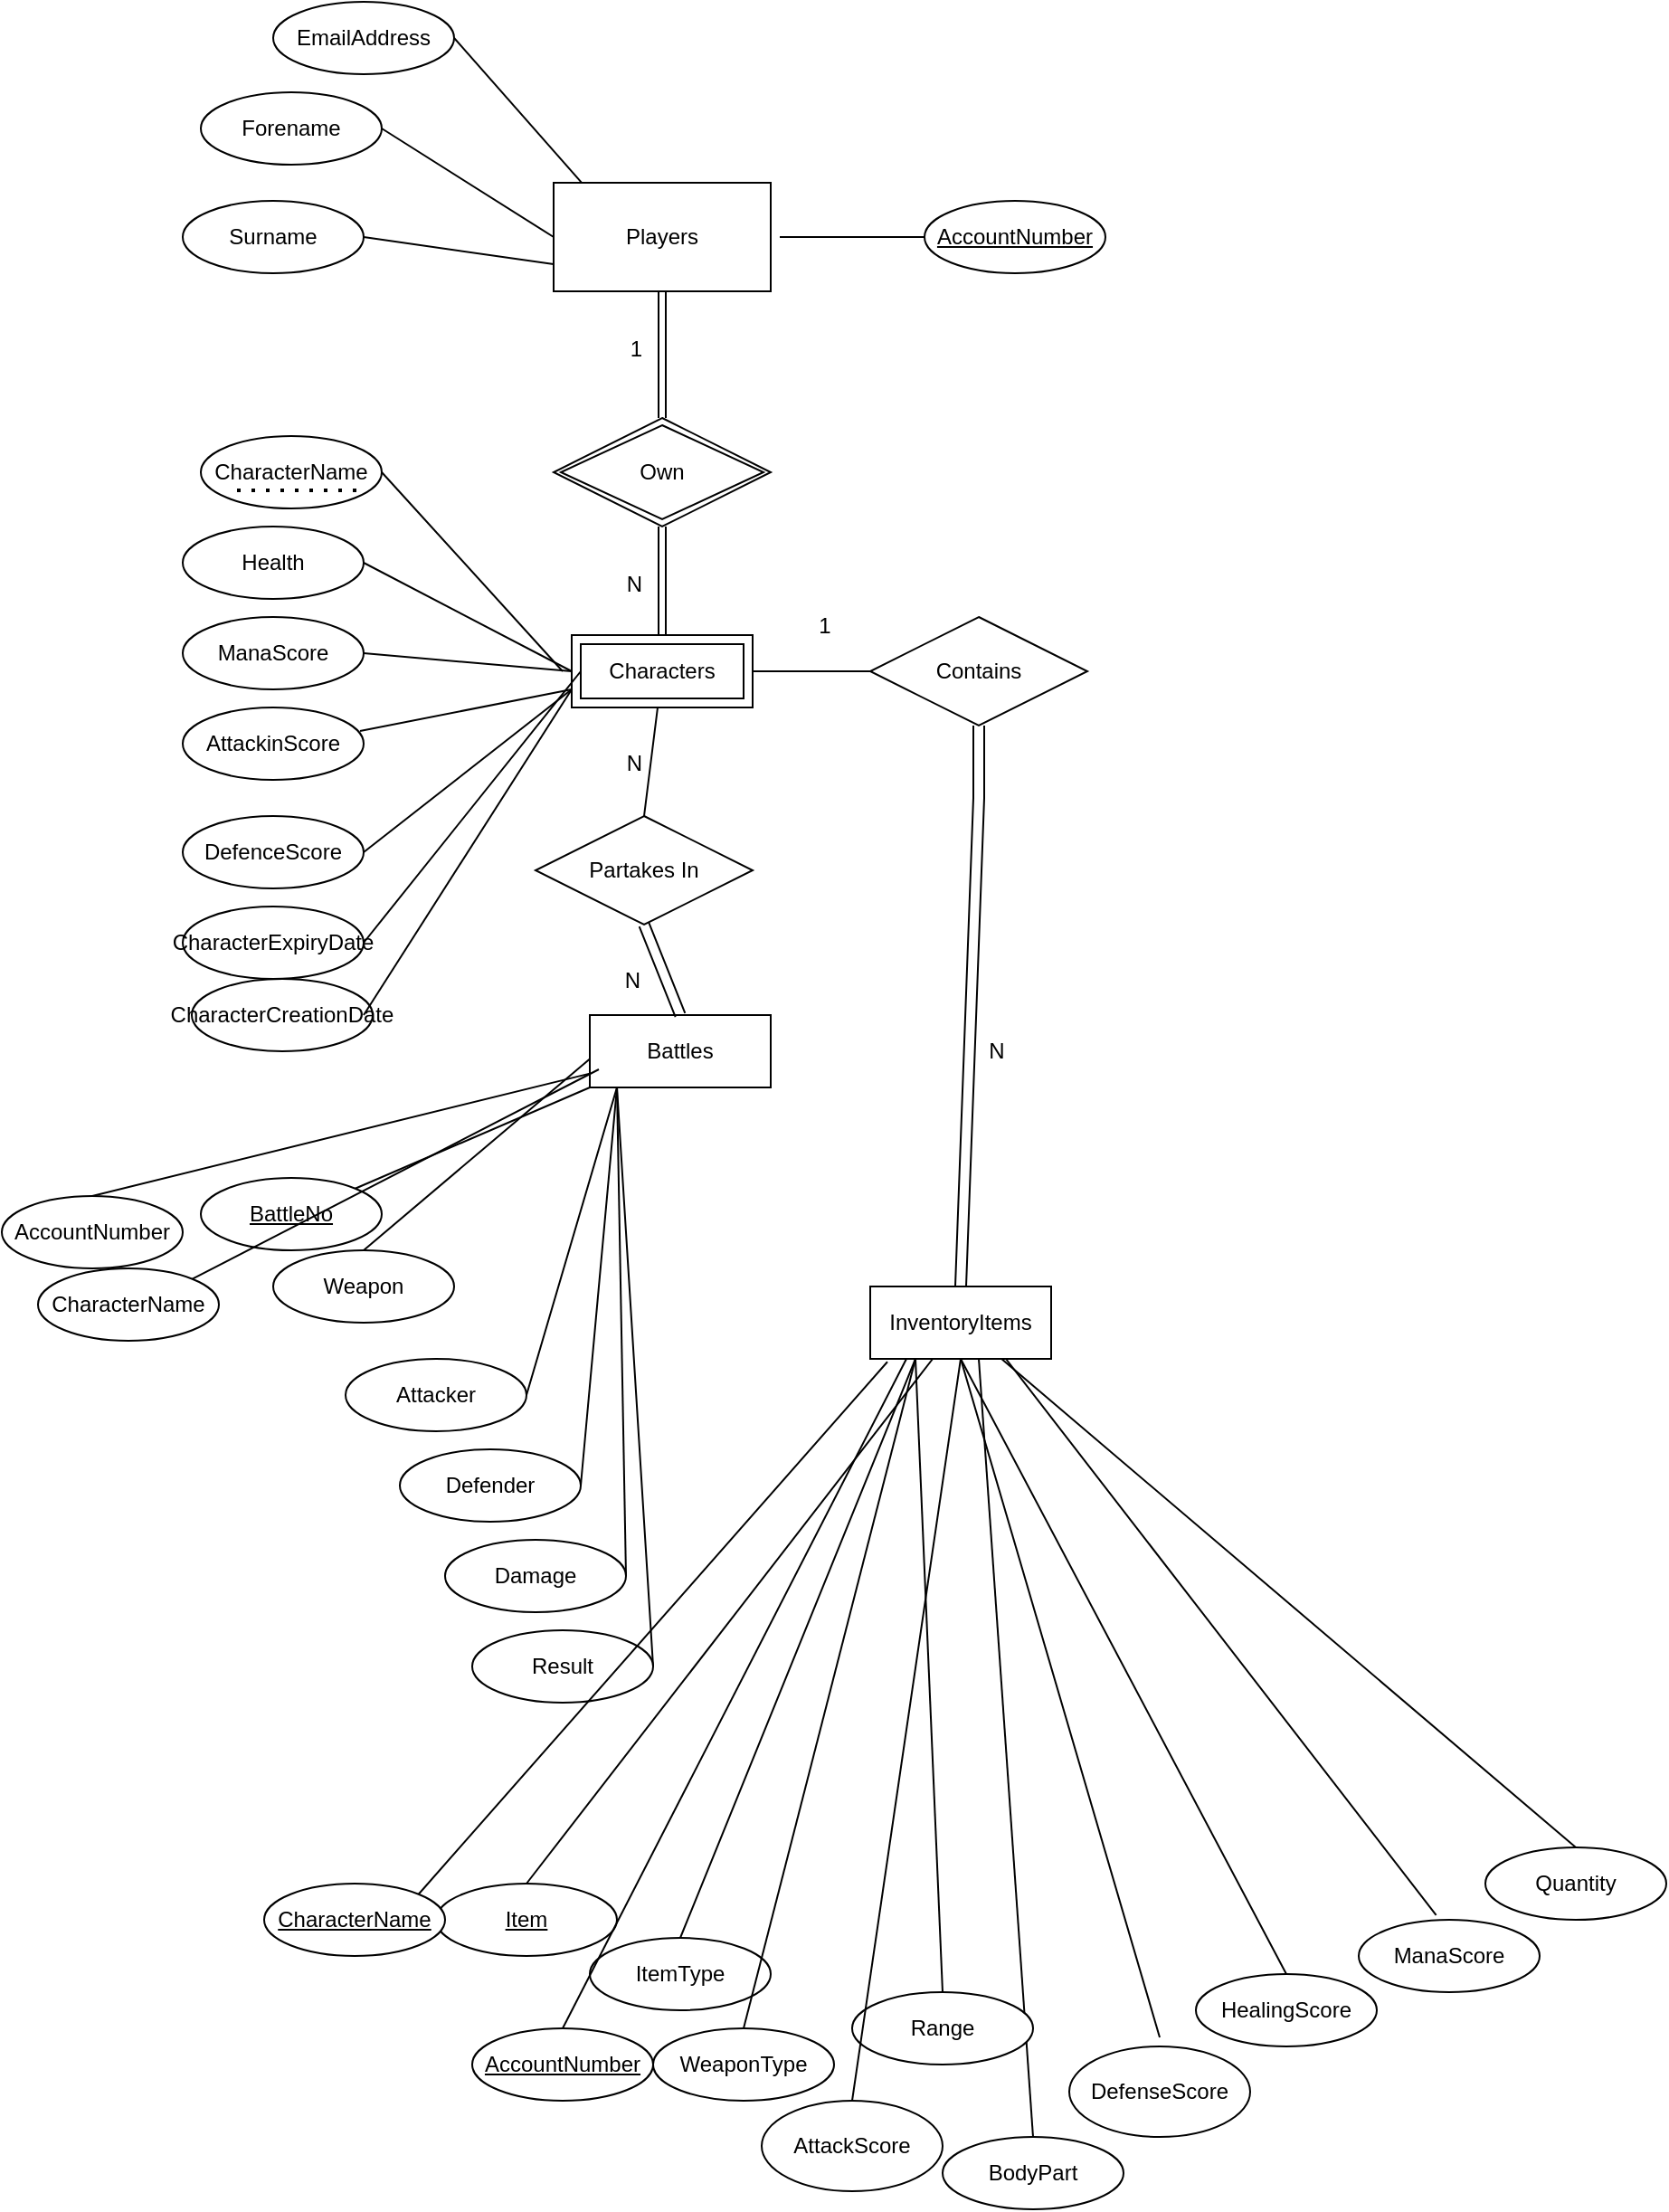 <mxfile version="21.0.10" type="device"><diagram id="R2lEEEUBdFMjLlhIrx00" name="Page-1"><mxGraphModel dx="1050" dy="1681" grid="1" gridSize="10" guides="1" tooltips="1" connect="1" arrows="1" fold="1" page="1" pageScale="1" pageWidth="850" pageHeight="1100" math="0" shadow="0" extFonts="Permanent Marker^https://fonts.googleapis.com/css?family=Permanent+Marker"><root><mxCell id="0"/><mxCell id="1" parent="0"/><mxCell id="vMMESbVqny3NAiS_E5-j-1" value="Players" style="rounded=0;whiteSpace=wrap;html=1;" parent="1" vertex="1"><mxGeometry x="365" y="10" width="120" height="60" as="geometry"/></mxCell><mxCell id="vMMESbVqny3NAiS_E5-j-6" value="Own" style="shape=rhombus;double=1;perimeter=rhombusPerimeter;whiteSpace=wrap;html=1;align=center;" parent="1" vertex="1"><mxGeometry x="365" y="140" width="120" height="60" as="geometry"/></mxCell><mxCell id="vMMESbVqny3NAiS_E5-j-9" value="Characters" style="shape=ext;margin=3;double=1;whiteSpace=wrap;html=1;align=center;" parent="1" vertex="1"><mxGeometry x="375" y="260" width="100" height="40" as="geometry"/></mxCell><mxCell id="vMMESbVqny3NAiS_E5-j-28" value="" style="shape=link;html=1;rounded=0;entryX=0.5;entryY=0;entryDx=0;entryDy=0;width=6;exitX=0.5;exitY=1;exitDx=0;exitDy=0;" parent="1" source="4mEmBnLJVpnSM5R91g-1-12" edge="1"><mxGeometry relative="1" as="geometry"><mxPoint x="620" y="340" as="sourcePoint"/><mxPoint x="590" y="620" as="targetPoint"/><Array as="points"><mxPoint x="600" y="350"/></Array></mxGeometry></mxCell><mxCell id="BTkog53sf8D43Wnofo95-1" value="" style="endArrow=none;html=1;rounded=0;entryX=0;entryY=0.5;entryDx=0;entryDy=0;exitX=1;exitY=0.5;exitDx=0;exitDy=0;" parent="1" source="BTkog53sf8D43Wnofo95-2" target="vMMESbVqny3NAiS_E5-j-1" edge="1"><mxGeometry relative="1" as="geometry"><mxPoint x="250" y="40" as="sourcePoint"/><mxPoint x="350" y="39.5" as="targetPoint"/></mxGeometry></mxCell><mxCell id="BTkog53sf8D43Wnofo95-2" value="Forename" style="ellipse;whiteSpace=wrap;html=1;align=center;" parent="1" vertex="1"><mxGeometry x="170" y="-40" width="100" height="40" as="geometry"/></mxCell><mxCell id="BTkog53sf8D43Wnofo95-3" value="" style="endArrow=none;html=1;rounded=0;entryX=0;entryY=0.75;entryDx=0;entryDy=0;exitX=1;exitY=0.5;exitDx=0;exitDy=0;" parent="1" source="BTkog53sf8D43Wnofo95-4" target="vMMESbVqny3NAiS_E5-j-1" edge="1"><mxGeometry relative="1" as="geometry"><mxPoint x="250" y="100" as="sourcePoint"/><mxPoint x="365" y="100" as="targetPoint"/></mxGeometry></mxCell><mxCell id="BTkog53sf8D43Wnofo95-4" value="Surname" style="ellipse;whiteSpace=wrap;html=1;align=center;" parent="1" vertex="1"><mxGeometry x="160" y="20" width="100" height="40" as="geometry"/></mxCell><mxCell id="BTkog53sf8D43Wnofo95-5" value="" style="endArrow=none;html=1;rounded=0;entryX=0;entryY=0.5;entryDx=0;entryDy=0;startArrow=none;" parent="1" source="BTkog53sf8D43Wnofo95-6" edge="1"><mxGeometry relative="1" as="geometry"><mxPoint x="490" y="40" as="sourcePoint"/><mxPoint x="650" y="49.5" as="targetPoint"/></mxGeometry></mxCell><mxCell id="BTkog53sf8D43Wnofo95-7" value="" style="endArrow=none;html=1;rounded=0;entryX=0;entryY=0.5;entryDx=0;entryDy=0;" parent="1" target="BTkog53sf8D43Wnofo95-6" edge="1"><mxGeometry relative="1" as="geometry"><mxPoint x="490" y="40" as="sourcePoint"/><mxPoint x="650" y="49.5" as="targetPoint"/></mxGeometry></mxCell><mxCell id="BTkog53sf8D43Wnofo95-6" value="&lt;u&gt;AccountNumber&lt;/u&gt;" style="ellipse;whiteSpace=wrap;html=1;align=center;" parent="1" vertex="1"><mxGeometry x="570" y="20" width="100" height="40" as="geometry"/></mxCell><mxCell id="BTkog53sf8D43Wnofo95-10" value="" style="endArrow=none;html=1;rounded=0;entryX=0.128;entryY=-0.003;entryDx=0;entryDy=0;entryPerimeter=0;" parent="1" target="vMMESbVqny3NAiS_E5-j-1" edge="1"><mxGeometry relative="1" as="geometry"><mxPoint x="310" y="-70" as="sourcePoint"/><mxPoint x="425" y="-70" as="targetPoint"/></mxGeometry></mxCell><mxCell id="BTkog53sf8D43Wnofo95-11" value="EmailAddress" style="ellipse;whiteSpace=wrap;html=1;align=center;" parent="1" vertex="1"><mxGeometry x="210" y="-90" width="100" height="40" as="geometry"/></mxCell><mxCell id="BTkog53sf8D43Wnofo95-16" value="" style="endArrow=none;html=1;rounded=0;exitX=1;exitY=0.5;exitDx=0;exitDy=0;" parent="1" source="BTkog53sf8D43Wnofo95-17" edge="1"><mxGeometry relative="1" as="geometry"><mxPoint x="260" y="230" as="sourcePoint"/><mxPoint x="370" y="280" as="targetPoint"/></mxGeometry></mxCell><mxCell id="BTkog53sf8D43Wnofo95-17" value="CharacterName" style="ellipse;whiteSpace=wrap;html=1;align=center;" parent="1" vertex="1"><mxGeometry x="170" y="150" width="100" height="40" as="geometry"/></mxCell><mxCell id="BTkog53sf8D43Wnofo95-22" value="" style="endArrow=none;html=1;rounded=0;entryX=0;entryY=0.5;entryDx=0;entryDy=0;exitX=1;exitY=0.5;exitDx=0;exitDy=0;" parent="1" source="BTkog53sf8D43Wnofo95-23" target="vMMESbVqny3NAiS_E5-j-9" edge="1"><mxGeometry relative="1" as="geometry"><mxPoint x="260" y="430" as="sourcePoint"/><mxPoint x="375" y="430" as="targetPoint"/></mxGeometry></mxCell><mxCell id="BTkog53sf8D43Wnofo95-23" value="Health" style="ellipse;whiteSpace=wrap;html=1;align=center;" parent="1" vertex="1"><mxGeometry x="160" y="200" width="100" height="40" as="geometry"/></mxCell><mxCell id="BTkog53sf8D43Wnofo95-28" value="" style="endArrow=none;html=1;rounded=0;entryX=0;entryY=0.5;entryDx=0;entryDy=0;exitX=1;exitY=0.5;exitDx=0;exitDy=0;" parent="1" source="G36pXo_seUZub3sQUbR--11" target="vMMESbVqny3NAiS_E5-j-9" edge="1"><mxGeometry relative="1" as="geometry"><mxPoint x="260" y="430" as="sourcePoint"/><mxPoint x="385" y="530" as="targetPoint"/></mxGeometry></mxCell><mxCell id="n0VyNMP6irRwP6g7CxgT-11" value="" style="endArrow=none;html=1;rounded=0;entryX=0.25;entryY=1;entryDx=0;entryDy=0;" parent="1" edge="1"><mxGeometry relative="1" as="geometry"><mxPoint x="350" y="680" as="sourcePoint"/><mxPoint x="400" y="510" as="targetPoint"/></mxGeometry></mxCell><mxCell id="n0VyNMP6irRwP6g7CxgT-12" value="Attacker" style="ellipse;whiteSpace=wrap;html=1;align=center;" parent="1" vertex="1"><mxGeometry x="250" y="660" width="100" height="40" as="geometry"/></mxCell><mxCell id="n0VyNMP6irRwP6g7CxgT-13" value="" style="endArrow=none;html=1;rounded=0;exitX=1;exitY=0.5;exitDx=0;exitDy=0;entryX=0.25;entryY=1;entryDx=0;entryDy=0;" parent="1" source="n0VyNMP6irRwP6g7CxgT-14" edge="1"><mxGeometry relative="1" as="geometry"><mxPoint x="360" y="780" as="sourcePoint"/><mxPoint x="400" y="510" as="targetPoint"/></mxGeometry></mxCell><mxCell id="n0VyNMP6irRwP6g7CxgT-14" value="Defender" style="ellipse;whiteSpace=wrap;html=1;align=center;" parent="1" vertex="1"><mxGeometry x="280" y="710" width="100" height="40" as="geometry"/></mxCell><mxCell id="n0VyNMP6irRwP6g7CxgT-15" value="" style="endArrow=none;html=1;rounded=0;exitX=1;exitY=0.5;exitDx=0;exitDy=0;entryX=0.25;entryY=1;entryDx=0;entryDy=0;" parent="1" source="n0VyNMP6irRwP6g7CxgT-16" edge="1"><mxGeometry relative="1" as="geometry"><mxPoint x="385" y="830" as="sourcePoint"/><mxPoint x="400" y="510" as="targetPoint"/></mxGeometry></mxCell><mxCell id="n0VyNMP6irRwP6g7CxgT-16" value="Damage" style="ellipse;whiteSpace=wrap;html=1;align=center;" parent="1" vertex="1"><mxGeometry x="305" y="760" width="100" height="40" as="geometry"/></mxCell><mxCell id="n0VyNMP6irRwP6g7CxgT-17" value="" style="endArrow=none;html=1;rounded=0;exitX=1;exitY=0.5;exitDx=0;exitDy=0;entryX=0.25;entryY=1;entryDx=0;entryDy=0;" parent="1" source="n0VyNMP6irRwP6g7CxgT-18" edge="1"><mxGeometry relative="1" as="geometry"><mxPoint x="430" y="870" as="sourcePoint"/><mxPoint x="400" y="510" as="targetPoint"/></mxGeometry></mxCell><mxCell id="n0VyNMP6irRwP6g7CxgT-18" value="Result" style="ellipse;whiteSpace=wrap;html=1;align=center;" parent="1" vertex="1"><mxGeometry x="320" y="810" width="100" height="40" as="geometry"/></mxCell><mxCell id="n0VyNMP6irRwP6g7CxgT-21" value="ItemType" style="ellipse;whiteSpace=wrap;html=1;align=center;" parent="1" vertex="1"><mxGeometry x="385" y="980" width="100" height="40" as="geometry"/></mxCell><mxCell id="n0VyNMP6irRwP6g7CxgT-22" value="" style="endArrow=none;html=1;rounded=0;exitX=0.5;exitY=0;exitDx=0;exitDy=0;entryX=0.25;entryY=1;entryDx=0;entryDy=0;" parent="1" source="n0VyNMP6irRwP6g7CxgT-21" edge="1"><mxGeometry relative="1" as="geometry"><mxPoint x="460" y="915" as="sourcePoint"/><mxPoint x="565" y="660" as="targetPoint"/></mxGeometry></mxCell><mxCell id="n0VyNMP6irRwP6g7CxgT-23" value="WeaponType" style="ellipse;whiteSpace=wrap;html=1;align=center;" parent="1" vertex="1"><mxGeometry x="420" y="1030" width="100" height="40" as="geometry"/></mxCell><mxCell id="n0VyNMP6irRwP6g7CxgT-24" value="" style="endArrow=none;html=1;rounded=0;exitX=0.5;exitY=0;exitDx=0;exitDy=0;entryX=0.25;entryY=1;entryDx=0;entryDy=0;" parent="1" source="n0VyNMP6irRwP6g7CxgT-23" edge="1"><mxGeometry relative="1" as="geometry"><mxPoint x="570" y="965" as="sourcePoint"/><mxPoint x="565" y="660" as="targetPoint"/></mxGeometry></mxCell><mxCell id="n0VyNMP6irRwP6g7CxgT-37" value="&lt;u&gt;Item&lt;/u&gt;" style="ellipse;whiteSpace=wrap;html=1;align=center;" parent="1" vertex="1"><mxGeometry x="300" y="950" width="100" height="40" as="geometry"/></mxCell><mxCell id="jSYiOun8--FOjcEzCAyV-1" value="Quantity" style="ellipse;whiteSpace=wrap;html=1;align=center;" parent="1" vertex="1"><mxGeometry x="880" y="930" width="100" height="40" as="geometry"/></mxCell><mxCell id="jSYiOun8--FOjcEzCAyV-2" value="" style="endArrow=none;html=1;rounded=0;exitX=0.5;exitY=0;exitDx=0;exitDy=0;" parent="1" source="jSYiOun8--FOjcEzCAyV-1" edge="1"><mxGeometry relative="1" as="geometry"><mxPoint x="834" y="1000.0" as="sourcePoint"/><mxPoint x="612.581" y="660" as="targetPoint"/></mxGeometry></mxCell><mxCell id="jSYiOun8--FOjcEzCAyV-3" value="" style="endArrow=none;html=1;rounded=0;exitX=0.428;exitY=-0.065;exitDx=0;exitDy=0;exitPerimeter=0;entryX=0.75;entryY=1;entryDx=0;entryDy=0;" parent="1" source="jSYiOun8--FOjcEzCAyV-4" target="4mEmBnLJVpnSM5R91g-1-13" edge="1"><mxGeometry relative="1" as="geometry"><mxPoint x="1024" y="920.0" as="sourcePoint"/><mxPoint x="610" y="690" as="targetPoint"/></mxGeometry></mxCell><mxCell id="jSYiOun8--FOjcEzCAyV-4" value="ManaScore" style="ellipse;whiteSpace=wrap;html=1;align=center;" parent="1" vertex="1"><mxGeometry x="810" y="970" width="100" height="40" as="geometry"/></mxCell><mxCell id="jSYiOun8--FOjcEzCAyV-5" value="DefenseScore" style="ellipse;whiteSpace=wrap;html=1;align=center;" parent="1" vertex="1"><mxGeometry x="650" y="1040" width="100" height="50" as="geometry"/></mxCell><mxCell id="jSYiOun8--FOjcEzCAyV-6" value="" style="endArrow=none;html=1;rounded=0;exitX=0.5;exitY=0;exitDx=0;exitDy=0;entryX=0.5;entryY=1;entryDx=0;entryDy=0;" parent="1" edge="1"><mxGeometry relative="1" as="geometry"><mxPoint x="700" y="1035" as="sourcePoint"/><mxPoint x="590" y="660" as="targetPoint"/></mxGeometry></mxCell><mxCell id="jSYiOun8--FOjcEzCAyV-7" value="BodyPart" style="ellipse;whiteSpace=wrap;html=1;align=center;" parent="1" vertex="1"><mxGeometry x="580" y="1090" width="100" height="40" as="geometry"/></mxCell><mxCell id="jSYiOun8--FOjcEzCAyV-8" value="" style="endArrow=none;html=1;rounded=0;exitX=0.5;exitY=0;exitDx=0;exitDy=0;entryX=0.6;entryY=1;entryDx=0;entryDy=0;entryPerimeter=0;" parent="1" source="jSYiOun8--FOjcEzCAyV-7" edge="1"><mxGeometry relative="1" as="geometry"><mxPoint x="630" y="1080" as="sourcePoint"/><mxPoint x="600" y="660" as="targetPoint"/></mxGeometry></mxCell><mxCell id="G36pXo_seUZub3sQUbR--1" value="Range" style="ellipse;whiteSpace=wrap;html=1;align=center;" parent="1" vertex="1"><mxGeometry x="530" y="1010" width="100" height="40" as="geometry"/></mxCell><mxCell id="G36pXo_seUZub3sQUbR--2" value="" style="endArrow=none;html=1;rounded=0;exitX=0.5;exitY=0;exitDx=0;exitDy=0;entryX=0.25;entryY=1;entryDx=0;entryDy=0;" parent="1" source="G36pXo_seUZub3sQUbR--1" target="4mEmBnLJVpnSM5R91g-1-13" edge="1"><mxGeometry relative="1" as="geometry"><mxPoint x="520" y="1060" as="sourcePoint"/><mxPoint x="580" y="690" as="targetPoint"/></mxGeometry></mxCell><mxCell id="G36pXo_seUZub3sQUbR--5" value="" style="endArrow=none;html=1;rounded=0;exitX=0.5;exitY=0;exitDx=0;exitDy=0;startArrow=none;" parent="1" source="4mEmBnLJVpnSM5R91g-1-13" edge="1"><mxGeometry relative="1" as="geometry"><mxPoint x="810" y="875" as="sourcePoint"/><mxPoint x="610.769" y="660" as="targetPoint"/></mxGeometry></mxCell><mxCell id="G36pXo_seUZub3sQUbR--9" value="HealingScore" style="ellipse;whiteSpace=wrap;html=1;align=center;" parent="1" vertex="1"><mxGeometry x="720" y="1000" width="100" height="40" as="geometry"/></mxCell><mxCell id="G36pXo_seUZub3sQUbR--10" value="" style="endArrow=none;html=1;rounded=0;exitX=0.5;exitY=0;exitDx=0;exitDy=0;entryX=0.5;entryY=1;entryDx=0;entryDy=0;" parent="1" source="G36pXo_seUZub3sQUbR--9" target="4mEmBnLJVpnSM5R91g-1-13" edge="1"><mxGeometry relative="1" as="geometry"><mxPoint x="850" y="1027" as="sourcePoint"/><mxPoint x="597" y="690" as="targetPoint"/></mxGeometry></mxCell><mxCell id="G36pXo_seUZub3sQUbR--11" value="ManaScore" style="ellipse;whiteSpace=wrap;html=1;align=center;" parent="1" vertex="1"><mxGeometry x="160" y="250" width="100" height="40" as="geometry"/></mxCell><mxCell id="4mEmBnLJVpnSM5R91g-1-1" value="Weapon" style="ellipse;whiteSpace=wrap;html=1;align=center;" parent="1" vertex="1"><mxGeometry x="210" y="600" width="100" height="40" as="geometry"/></mxCell><mxCell id="4mEmBnLJVpnSM5R91g-1-2" value="" style="endArrow=none;html=1;rounded=0;exitX=0.5;exitY=0;exitDx=0;exitDy=0;" parent="1" source="4mEmBnLJVpnSM5R91g-1-1" edge="1"><mxGeometry relative="1" as="geometry"><mxPoint x="150" y="610" as="sourcePoint"/><mxPoint x="390" y="490" as="targetPoint"/></mxGeometry></mxCell><mxCell id="4mEmBnLJVpnSM5R91g-1-8" value="CharacterCreationDate" style="ellipse;whiteSpace=wrap;html=1;align=center;" parent="1" vertex="1"><mxGeometry x="165" y="450" width="100" height="40" as="geometry"/></mxCell><mxCell id="4mEmBnLJVpnSM5R91g-1-9" value="" style="endArrow=none;html=1;rounded=0;entryX=0;entryY=0.75;entryDx=0;entryDy=0;exitX=1;exitY=0.5;exitDx=0;exitDy=0;" parent="1" target="vMMESbVqny3NAiS_E5-j-9" edge="1"><mxGeometry relative="1" as="geometry"><mxPoint x="260" y="470" as="sourcePoint"/><mxPoint x="375" y="320" as="targetPoint"/></mxGeometry></mxCell><mxCell id="4mEmBnLJVpnSM5R91g-1-11" value="" style="endArrow=none;html=1;rounded=0;exitX=1;exitY=0.5;exitDx=0;exitDy=0;startArrow=none;" parent="1" source="4mEmBnLJVpnSM5R91g-1-10" edge="1"><mxGeometry relative="1" as="geometry"><mxPoint x="95" y="360" as="sourcePoint"/><mxPoint x="380" y="280" as="targetPoint"/></mxGeometry></mxCell><mxCell id="4mEmBnLJVpnSM5R91g-1-12" value="Contains" style="shape=rhombus;perimeter=rhombusPerimeter;whiteSpace=wrap;html=1;align=center;" parent="1" vertex="1"><mxGeometry x="540" y="250" width="120" height="60" as="geometry"/></mxCell><mxCell id="4mEmBnLJVpnSM5R91g-1-14" value="" style="endArrow=none;html=1;rounded=0;exitX=0.5;exitY=0;exitDx=0;exitDy=0;" parent="1" source="n0VyNMP6irRwP6g7CxgT-37" target="4mEmBnLJVpnSM5R91g-1-13" edge="1"><mxGeometry relative="1" as="geometry"><mxPoint x="860" y="900" as="sourcePoint"/><mxPoint x="610.769" y="660" as="targetPoint"/></mxGeometry></mxCell><mxCell id="4mEmBnLJVpnSM5R91g-1-13" value="InventoryItems" style="whiteSpace=wrap;html=1;align=center;" parent="1" vertex="1"><mxGeometry x="540" y="620" width="100" height="40" as="geometry"/></mxCell><mxCell id="4mEmBnLJVpnSM5R91g-1-15" value="Partakes In" style="shape=rhombus;perimeter=rhombusPerimeter;whiteSpace=wrap;html=1;align=center;" parent="1" vertex="1"><mxGeometry x="355" y="360" width="120" height="60" as="geometry"/></mxCell><mxCell id="4mEmBnLJVpnSM5R91g-1-16" value="Battles" style="whiteSpace=wrap;html=1;align=center;" parent="1" vertex="1"><mxGeometry x="385" y="470" width="100" height="40" as="geometry"/></mxCell><mxCell id="4mEmBnLJVpnSM5R91g-1-10" value="CharacterExpiryDate" style="ellipse;whiteSpace=wrap;html=1;align=center;" parent="1" vertex="1"><mxGeometry x="160" y="410" width="100" height="40" as="geometry"/></mxCell><mxCell id="4mEmBnLJVpnSM5R91g-1-27" value="&lt;u&gt;CharacterName&lt;/u&gt;" style="ellipse;whiteSpace=wrap;html=1;align=center;" parent="1" vertex="1"><mxGeometry x="205" y="950" width="100" height="40" as="geometry"/></mxCell><mxCell id="4mEmBnLJVpnSM5R91g-1-28" value="" style="endArrow=none;html=1;rounded=0;exitX=1;exitY=0;exitDx=0;exitDy=0;entryX=0.095;entryY=1.041;entryDx=0;entryDy=0;entryPerimeter=0;" parent="1" source="4mEmBnLJVpnSM5R91g-1-27" target="4mEmBnLJVpnSM5R91g-1-13" edge="1"><mxGeometry relative="1" as="geometry"><mxPoint x="317.5" y="970" as="sourcePoint"/><mxPoint x="532.5" y="620" as="targetPoint"/></mxGeometry></mxCell><mxCell id="4mEmBnLJVpnSM5R91g-1-34" value="&lt;u&gt;BattleNo&lt;/u&gt;" style="ellipse;whiteSpace=wrap;html=1;align=center;" parent="1" vertex="1"><mxGeometry x="170" y="560" width="100" height="40" as="geometry"/></mxCell><mxCell id="4mEmBnLJVpnSM5R91g-1-35" value="" style="endArrow=none;html=1;rounded=0;exitX=1;exitY=0;exitDx=0;exitDy=0;entryX=0;entryY=1;entryDx=0;entryDy=0;" parent="1" source="4mEmBnLJVpnSM5R91g-1-34" target="4mEmBnLJVpnSM5R91g-1-16" edge="1"><mxGeometry relative="1" as="geometry"><mxPoint x="195" y="720" as="sourcePoint"/><mxPoint x="310" y="810" as="targetPoint"/></mxGeometry></mxCell><mxCell id="4mEmBnLJVpnSM5R91g-1-36" value="" style="shape=link;html=1;rounded=0;exitX=0.5;exitY=1;exitDx=0;exitDy=0;" parent="1" source="vMMESbVqny3NAiS_E5-j-6" target="vMMESbVqny3NAiS_E5-j-9" edge="1"><mxGeometry relative="1" as="geometry"><mxPoint x="450" y="210" as="sourcePoint"/><mxPoint x="920" y="340" as="targetPoint"/></mxGeometry></mxCell><mxCell id="4mEmBnLJVpnSM5R91g-1-37" value="1" style="resizable=0;html=1;whiteSpace=wrap;align=right;verticalAlign=bottom;" parent="4mEmBnLJVpnSM5R91g-1-36" connectable="0" vertex="1"><mxGeometry x="1" relative="1" as="geometry"><mxPoint x="-10" y="-150" as="offset"/></mxGeometry></mxCell><mxCell id="4mEmBnLJVpnSM5R91g-1-47" value="" style="shape=link;html=1;rounded=0;exitX=0.5;exitY=0;exitDx=0;exitDy=0;entryX=0.5;entryY=1;entryDx=0;entryDy=0;" parent="1" source="vMMESbVqny3NAiS_E5-j-6" target="vMMESbVqny3NAiS_E5-j-1" edge="1"><mxGeometry relative="1" as="geometry"><mxPoint x="390" y="110" as="sourcePoint"/><mxPoint x="550" y="110" as="targetPoint"/></mxGeometry></mxCell><mxCell id="4mEmBnLJVpnSM5R91g-1-48" value="N" style="resizable=0;html=1;whiteSpace=wrap;align=right;verticalAlign=bottom;" parent="4mEmBnLJVpnSM5R91g-1-47" connectable="0" vertex="1"><mxGeometry x="1" relative="1" as="geometry"><mxPoint x="-10" y="170" as="offset"/></mxGeometry></mxCell><mxCell id="4mEmBnLJVpnSM5R91g-1-49" value="" style="endArrow=none;html=1;rounded=0;exitX=0.5;exitY=0;exitDx=0;exitDy=0;" parent="1" source="4mEmBnLJVpnSM5R91g-1-15" target="vMMESbVqny3NAiS_E5-j-9" edge="1"><mxGeometry relative="1" as="geometry"><mxPoint x="450" y="360" as="sourcePoint"/><mxPoint x="550" y="380" as="targetPoint"/></mxGeometry></mxCell><mxCell id="4mEmBnLJVpnSM5R91g-1-51" value="N" style="resizable=0;html=1;whiteSpace=wrap;align=right;verticalAlign=bottom;" parent="4mEmBnLJVpnSM5R91g-1-49" connectable="0" vertex="1"><mxGeometry x="1" relative="1" as="geometry"><mxPoint x="-7" y="40" as="offset"/></mxGeometry></mxCell><mxCell id="4mEmBnLJVpnSM5R91g-1-57" value="" style="shape=link;html=1;rounded=0;width=5.714;exitX=0.5;exitY=0;exitDx=0;exitDy=0;entryX=0.5;entryY=1;entryDx=0;entryDy=0;" parent="1" source="4mEmBnLJVpnSM5R91g-1-16" target="4mEmBnLJVpnSM5R91g-1-15" edge="1"><mxGeometry relative="1" as="geometry"><mxPoint x="375" y="460" as="sourcePoint"/><mxPoint x="535" y="460" as="targetPoint"/></mxGeometry></mxCell><mxCell id="4mEmBnLJVpnSM5R91g-1-58" value="N" style="resizable=0;html=1;whiteSpace=wrap;align=right;verticalAlign=bottom;" parent="4mEmBnLJVpnSM5R91g-1-57" connectable="0" vertex="1"><mxGeometry x="1" relative="1" as="geometry"><mxPoint y="40" as="offset"/></mxGeometry></mxCell><mxCell id="3YFLroSvM_mjlrNyeKyJ-1" value="AttackScore" style="ellipse;whiteSpace=wrap;html=1;align=center;" parent="1" vertex="1"><mxGeometry x="480" y="1070" width="100" height="50" as="geometry"/></mxCell><mxCell id="3YFLroSvM_mjlrNyeKyJ-2" value="" style="endArrow=none;html=1;rounded=0;exitX=0.5;exitY=0;exitDx=0;exitDy=0;entryX=0.5;entryY=1;entryDx=0;entryDy=0;" parent="1" source="3YFLroSvM_mjlrNyeKyJ-1" target="4mEmBnLJVpnSM5R91g-1-13" edge="1"><mxGeometry relative="1" as="geometry"><mxPoint x="640" y="1100" as="sourcePoint"/><mxPoint x="610" y="670" as="targetPoint"/></mxGeometry></mxCell><mxCell id="3YFLroSvM_mjlrNyeKyJ-3" value="AttackinScore" style="ellipse;whiteSpace=wrap;html=1;align=center;" parent="1" vertex="1"><mxGeometry x="160" y="300" width="100" height="40" as="geometry"/></mxCell><mxCell id="3YFLroSvM_mjlrNyeKyJ-4" value="" style="endArrow=none;html=1;rounded=0;entryX=0;entryY=0.75;entryDx=0;entryDy=0;exitX=0.98;exitY=0.325;exitDx=0;exitDy=0;exitPerimeter=0;" parent="1" source="3YFLroSvM_mjlrNyeKyJ-3" target="vMMESbVqny3NAiS_E5-j-9" edge="1"><mxGeometry relative="1" as="geometry"><mxPoint x="272.5" y="300" as="sourcePoint"/><mxPoint x="387.5" y="310" as="targetPoint"/></mxGeometry></mxCell><mxCell id="3YFLroSvM_mjlrNyeKyJ-5" value="DefenceScore" style="ellipse;whiteSpace=wrap;html=1;align=center;" parent="1" vertex="1"><mxGeometry x="160" y="360" width="100" height="40" as="geometry"/></mxCell><mxCell id="3YFLroSvM_mjlrNyeKyJ-7" value="" style="endArrow=none;html=1;rounded=0;entryX=0;entryY=0.75;entryDx=0;entryDy=0;exitX=1;exitY=0.5;exitDx=0;exitDy=0;" parent="1" source="3YFLroSvM_mjlrNyeKyJ-5" target="vMMESbVqny3NAiS_E5-j-9" edge="1"><mxGeometry relative="1" as="geometry"><mxPoint x="268" y="323" as="sourcePoint"/><mxPoint x="385" y="300" as="targetPoint"/></mxGeometry></mxCell><mxCell id="JhcDXsy0hnazrg7LlaUs-4" value="" style="endArrow=none;dashed=1;html=1;dashPattern=1 3;strokeWidth=2;rounded=0;" parent="1" edge="1"><mxGeometry width="50" height="50" relative="1" as="geometry"><mxPoint x="190" y="180" as="sourcePoint"/><mxPoint x="260" y="180" as="targetPoint"/></mxGeometry></mxCell><mxCell id="JhcDXsy0hnazrg7LlaUs-5" value="" style="endArrow=none;html=1;rounded=0;exitX=1;exitY=0.5;exitDx=0;exitDy=0;entryX=0;entryY=0.5;entryDx=0;entryDy=0;" parent="1" source="vMMESbVqny3NAiS_E5-j-9" target="4mEmBnLJVpnSM5R91g-1-12" edge="1"><mxGeometry relative="1" as="geometry"><mxPoint x="530" y="220" as="sourcePoint"/><mxPoint x="690" y="220" as="targetPoint"/></mxGeometry></mxCell><mxCell id="JhcDXsy0hnazrg7LlaUs-8" value="1" style="text;html=1;strokeColor=none;fillColor=none;align=center;verticalAlign=middle;whiteSpace=wrap;rounded=0;" parent="1" vertex="1"><mxGeometry x="485" y="240" width="60" height="30" as="geometry"/></mxCell><mxCell id="JhcDXsy0hnazrg7LlaUs-10" value="N" style="text;html=1;strokeColor=none;fillColor=none;align=center;verticalAlign=middle;whiteSpace=wrap;rounded=0;" parent="1" vertex="1"><mxGeometry x="580" y="475" width="60" height="30" as="geometry"/></mxCell><mxCell id="JhcDXsy0hnazrg7LlaUs-11" value="&lt;u&gt;AccountNumber&lt;/u&gt;" style="ellipse;whiteSpace=wrap;html=1;align=center;" parent="1" vertex="1"><mxGeometry x="320" y="1030" width="100" height="40" as="geometry"/></mxCell><mxCell id="JhcDXsy0hnazrg7LlaUs-12" value="" style="endArrow=none;html=1;rounded=0;exitX=0.5;exitY=0;exitDx=0;exitDy=0;" parent="1" source="JhcDXsy0hnazrg7LlaUs-11" edge="1"><mxGeometry relative="1" as="geometry"><mxPoint x="460" y="980" as="sourcePoint"/><mxPoint x="560" y="660" as="targetPoint"/></mxGeometry></mxCell><mxCell id="zlp20oSDBiaH5aj-9Vjq-1" value="CharacterName" style="ellipse;whiteSpace=wrap;html=1;align=center;" parent="1" vertex="1"><mxGeometry x="80" y="610" width="100" height="40" as="geometry"/></mxCell><mxCell id="zlp20oSDBiaH5aj-9Vjq-2" value="AccountNumber" style="ellipse;whiteSpace=wrap;html=1;align=center;" parent="1" vertex="1"><mxGeometry x="60" y="570" width="100" height="40" as="geometry"/></mxCell><mxCell id="zlp20oSDBiaH5aj-9Vjq-3" value="" style="endArrow=none;html=1;rounded=0;exitX=0.5;exitY=0;exitDx=0;exitDy=0;" parent="1" source="zlp20oSDBiaH5aj-9Vjq-2" target="4mEmBnLJVpnSM5R91g-1-16" edge="1"><mxGeometry relative="1" as="geometry"><mxPoint x="145" y="546" as="sourcePoint"/><mxPoint x="275" y="490" as="targetPoint"/></mxGeometry></mxCell><mxCell id="zlp20oSDBiaH5aj-9Vjq-4" value="" style="endArrow=none;html=1;rounded=0;exitX=1;exitY=0;exitDx=0;exitDy=0;" parent="1" source="zlp20oSDBiaH5aj-9Vjq-1" edge="1"><mxGeometry relative="1" as="geometry"><mxPoint x="275" y="586" as="sourcePoint"/><mxPoint x="390" y="500" as="targetPoint"/></mxGeometry></mxCell></root></mxGraphModel></diagram></mxfile>